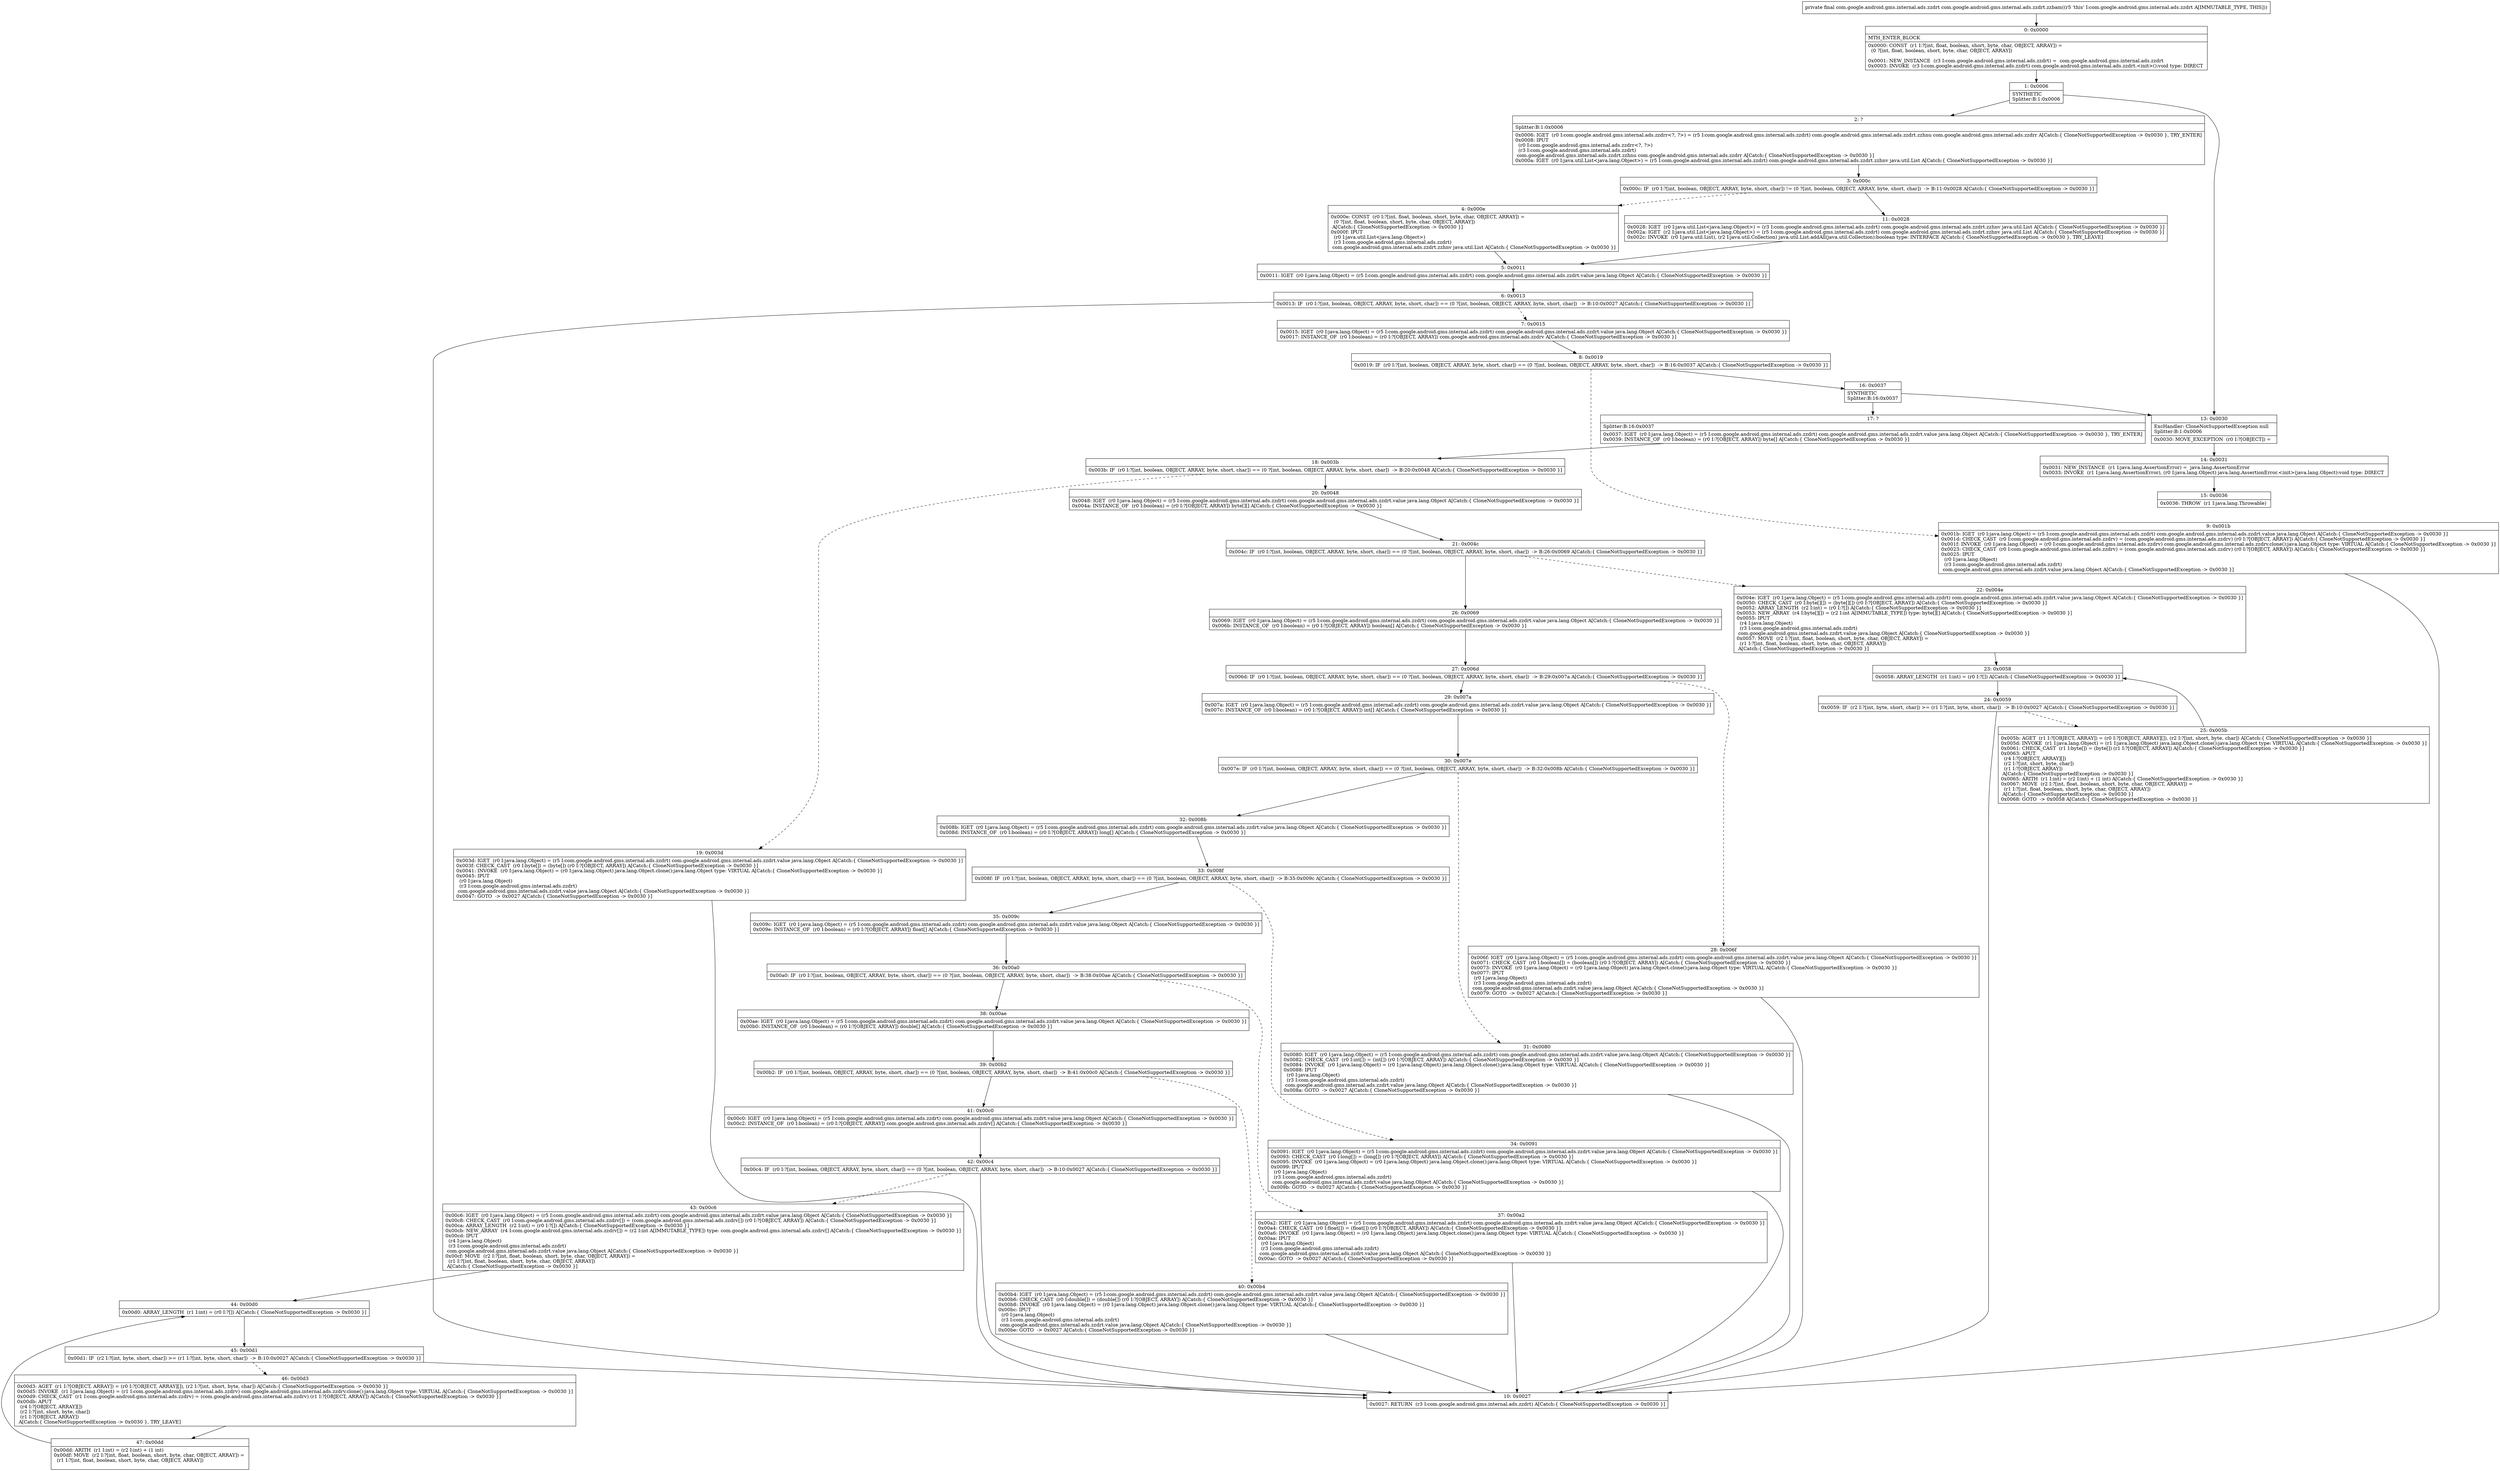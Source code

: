 digraph "CFG forcom.google.android.gms.internal.ads.zzdrt.zzbam()Lcom\/google\/android\/gms\/internal\/ads\/zzdrt;" {
Node_0 [shape=record,label="{0\:\ 0x0000|MTH_ENTER_BLOCK\l|0x0000: CONST  (r1 I:?[int, float, boolean, short, byte, char, OBJECT, ARRAY]) = \l  (0 ?[int, float, boolean, short, byte, char, OBJECT, ARRAY])\l \l0x0001: NEW_INSTANCE  (r3 I:com.google.android.gms.internal.ads.zzdrt) =  com.google.android.gms.internal.ads.zzdrt \l0x0003: INVOKE  (r3 I:com.google.android.gms.internal.ads.zzdrt) com.google.android.gms.internal.ads.zzdrt.\<init\>():void type: DIRECT \l}"];
Node_1 [shape=record,label="{1\:\ 0x0006|SYNTHETIC\lSplitter:B:1:0x0006\l}"];
Node_2 [shape=record,label="{2\:\ ?|Splitter:B:1:0x0006\l|0x0006: IGET  (r0 I:com.google.android.gms.internal.ads.zzdrr\<?, ?\>) = (r5 I:com.google.android.gms.internal.ads.zzdrt) com.google.android.gms.internal.ads.zzdrt.zzhnu com.google.android.gms.internal.ads.zzdrr A[Catch:\{ CloneNotSupportedException \-\> 0x0030 \}, TRY_ENTER]\l0x0008: IPUT  \l  (r0 I:com.google.android.gms.internal.ads.zzdrr\<?, ?\>)\l  (r3 I:com.google.android.gms.internal.ads.zzdrt)\l com.google.android.gms.internal.ads.zzdrt.zzhnu com.google.android.gms.internal.ads.zzdrr A[Catch:\{ CloneNotSupportedException \-\> 0x0030 \}]\l0x000a: IGET  (r0 I:java.util.List\<java.lang.Object\>) = (r5 I:com.google.android.gms.internal.ads.zzdrt) com.google.android.gms.internal.ads.zzdrt.zzhnv java.util.List A[Catch:\{ CloneNotSupportedException \-\> 0x0030 \}]\l}"];
Node_3 [shape=record,label="{3\:\ 0x000c|0x000c: IF  (r0 I:?[int, boolean, OBJECT, ARRAY, byte, short, char]) != (0 ?[int, boolean, OBJECT, ARRAY, byte, short, char])  \-\> B:11:0x0028 A[Catch:\{ CloneNotSupportedException \-\> 0x0030 \}]\l}"];
Node_4 [shape=record,label="{4\:\ 0x000e|0x000e: CONST  (r0 I:?[int, float, boolean, short, byte, char, OBJECT, ARRAY]) = \l  (0 ?[int, float, boolean, short, byte, char, OBJECT, ARRAY])\l A[Catch:\{ CloneNotSupportedException \-\> 0x0030 \}]\l0x000f: IPUT  \l  (r0 I:java.util.List\<java.lang.Object\>)\l  (r3 I:com.google.android.gms.internal.ads.zzdrt)\l com.google.android.gms.internal.ads.zzdrt.zzhnv java.util.List A[Catch:\{ CloneNotSupportedException \-\> 0x0030 \}]\l}"];
Node_5 [shape=record,label="{5\:\ 0x0011|0x0011: IGET  (r0 I:java.lang.Object) = (r5 I:com.google.android.gms.internal.ads.zzdrt) com.google.android.gms.internal.ads.zzdrt.value java.lang.Object A[Catch:\{ CloneNotSupportedException \-\> 0x0030 \}]\l}"];
Node_6 [shape=record,label="{6\:\ 0x0013|0x0013: IF  (r0 I:?[int, boolean, OBJECT, ARRAY, byte, short, char]) == (0 ?[int, boolean, OBJECT, ARRAY, byte, short, char])  \-\> B:10:0x0027 A[Catch:\{ CloneNotSupportedException \-\> 0x0030 \}]\l}"];
Node_7 [shape=record,label="{7\:\ 0x0015|0x0015: IGET  (r0 I:java.lang.Object) = (r5 I:com.google.android.gms.internal.ads.zzdrt) com.google.android.gms.internal.ads.zzdrt.value java.lang.Object A[Catch:\{ CloneNotSupportedException \-\> 0x0030 \}]\l0x0017: INSTANCE_OF  (r0 I:boolean) = (r0 I:?[OBJECT, ARRAY]) com.google.android.gms.internal.ads.zzdrv A[Catch:\{ CloneNotSupportedException \-\> 0x0030 \}]\l}"];
Node_8 [shape=record,label="{8\:\ 0x0019|0x0019: IF  (r0 I:?[int, boolean, OBJECT, ARRAY, byte, short, char]) == (0 ?[int, boolean, OBJECT, ARRAY, byte, short, char])  \-\> B:16:0x0037 A[Catch:\{ CloneNotSupportedException \-\> 0x0030 \}]\l}"];
Node_9 [shape=record,label="{9\:\ 0x001b|0x001b: IGET  (r0 I:java.lang.Object) = (r5 I:com.google.android.gms.internal.ads.zzdrt) com.google.android.gms.internal.ads.zzdrt.value java.lang.Object A[Catch:\{ CloneNotSupportedException \-\> 0x0030 \}]\l0x001d: CHECK_CAST  (r0 I:com.google.android.gms.internal.ads.zzdrv) = (com.google.android.gms.internal.ads.zzdrv) (r0 I:?[OBJECT, ARRAY]) A[Catch:\{ CloneNotSupportedException \-\> 0x0030 \}]\l0x001f: INVOKE  (r0 I:java.lang.Object) = (r0 I:com.google.android.gms.internal.ads.zzdrv) com.google.android.gms.internal.ads.zzdrv.clone():java.lang.Object type: VIRTUAL A[Catch:\{ CloneNotSupportedException \-\> 0x0030 \}]\l0x0023: CHECK_CAST  (r0 I:com.google.android.gms.internal.ads.zzdrv) = (com.google.android.gms.internal.ads.zzdrv) (r0 I:?[OBJECT, ARRAY]) A[Catch:\{ CloneNotSupportedException \-\> 0x0030 \}]\l0x0025: IPUT  \l  (r0 I:java.lang.Object)\l  (r3 I:com.google.android.gms.internal.ads.zzdrt)\l com.google.android.gms.internal.ads.zzdrt.value java.lang.Object A[Catch:\{ CloneNotSupportedException \-\> 0x0030 \}]\l}"];
Node_10 [shape=record,label="{10\:\ 0x0027|0x0027: RETURN  (r3 I:com.google.android.gms.internal.ads.zzdrt) A[Catch:\{ CloneNotSupportedException \-\> 0x0030 \}]\l}"];
Node_11 [shape=record,label="{11\:\ 0x0028|0x0028: IGET  (r0 I:java.util.List\<java.lang.Object\>) = (r3 I:com.google.android.gms.internal.ads.zzdrt) com.google.android.gms.internal.ads.zzdrt.zzhnv java.util.List A[Catch:\{ CloneNotSupportedException \-\> 0x0030 \}]\l0x002a: IGET  (r2 I:java.util.List\<java.lang.Object\>) = (r5 I:com.google.android.gms.internal.ads.zzdrt) com.google.android.gms.internal.ads.zzdrt.zzhnv java.util.List A[Catch:\{ CloneNotSupportedException \-\> 0x0030 \}]\l0x002c: INVOKE  (r0 I:java.util.List), (r2 I:java.util.Collection) java.util.List.addAll(java.util.Collection):boolean type: INTERFACE A[Catch:\{ CloneNotSupportedException \-\> 0x0030 \}, TRY_LEAVE]\l}"];
Node_13 [shape=record,label="{13\:\ 0x0030|ExcHandler: CloneNotSupportedException null\lSplitter:B:1:0x0006\l|0x0030: MOVE_EXCEPTION  (r0 I:?[OBJECT]) =  \l}"];
Node_14 [shape=record,label="{14\:\ 0x0031|0x0031: NEW_INSTANCE  (r1 I:java.lang.AssertionError) =  java.lang.AssertionError \l0x0033: INVOKE  (r1 I:java.lang.AssertionError), (r0 I:java.lang.Object) java.lang.AssertionError.\<init\>(java.lang.Object):void type: DIRECT \l}"];
Node_15 [shape=record,label="{15\:\ 0x0036|0x0036: THROW  (r1 I:java.lang.Throwable) \l}"];
Node_16 [shape=record,label="{16\:\ 0x0037|SYNTHETIC\lSplitter:B:16:0x0037\l}"];
Node_17 [shape=record,label="{17\:\ ?|Splitter:B:16:0x0037\l|0x0037: IGET  (r0 I:java.lang.Object) = (r5 I:com.google.android.gms.internal.ads.zzdrt) com.google.android.gms.internal.ads.zzdrt.value java.lang.Object A[Catch:\{ CloneNotSupportedException \-\> 0x0030 \}, TRY_ENTER]\l0x0039: INSTANCE_OF  (r0 I:boolean) = (r0 I:?[OBJECT, ARRAY]) byte[] A[Catch:\{ CloneNotSupportedException \-\> 0x0030 \}]\l}"];
Node_18 [shape=record,label="{18\:\ 0x003b|0x003b: IF  (r0 I:?[int, boolean, OBJECT, ARRAY, byte, short, char]) == (0 ?[int, boolean, OBJECT, ARRAY, byte, short, char])  \-\> B:20:0x0048 A[Catch:\{ CloneNotSupportedException \-\> 0x0030 \}]\l}"];
Node_19 [shape=record,label="{19\:\ 0x003d|0x003d: IGET  (r0 I:java.lang.Object) = (r5 I:com.google.android.gms.internal.ads.zzdrt) com.google.android.gms.internal.ads.zzdrt.value java.lang.Object A[Catch:\{ CloneNotSupportedException \-\> 0x0030 \}]\l0x003f: CHECK_CAST  (r0 I:byte[]) = (byte[]) (r0 I:?[OBJECT, ARRAY]) A[Catch:\{ CloneNotSupportedException \-\> 0x0030 \}]\l0x0041: INVOKE  (r0 I:java.lang.Object) = (r0 I:java.lang.Object) java.lang.Object.clone():java.lang.Object type: VIRTUAL A[Catch:\{ CloneNotSupportedException \-\> 0x0030 \}]\l0x0045: IPUT  \l  (r0 I:java.lang.Object)\l  (r3 I:com.google.android.gms.internal.ads.zzdrt)\l com.google.android.gms.internal.ads.zzdrt.value java.lang.Object A[Catch:\{ CloneNotSupportedException \-\> 0x0030 \}]\l0x0047: GOTO  \-\> 0x0027 A[Catch:\{ CloneNotSupportedException \-\> 0x0030 \}]\l}"];
Node_20 [shape=record,label="{20\:\ 0x0048|0x0048: IGET  (r0 I:java.lang.Object) = (r5 I:com.google.android.gms.internal.ads.zzdrt) com.google.android.gms.internal.ads.zzdrt.value java.lang.Object A[Catch:\{ CloneNotSupportedException \-\> 0x0030 \}]\l0x004a: INSTANCE_OF  (r0 I:boolean) = (r0 I:?[OBJECT, ARRAY]) byte[][] A[Catch:\{ CloneNotSupportedException \-\> 0x0030 \}]\l}"];
Node_21 [shape=record,label="{21\:\ 0x004c|0x004c: IF  (r0 I:?[int, boolean, OBJECT, ARRAY, byte, short, char]) == (0 ?[int, boolean, OBJECT, ARRAY, byte, short, char])  \-\> B:26:0x0069 A[Catch:\{ CloneNotSupportedException \-\> 0x0030 \}]\l}"];
Node_22 [shape=record,label="{22\:\ 0x004e|0x004e: IGET  (r0 I:java.lang.Object) = (r5 I:com.google.android.gms.internal.ads.zzdrt) com.google.android.gms.internal.ads.zzdrt.value java.lang.Object A[Catch:\{ CloneNotSupportedException \-\> 0x0030 \}]\l0x0050: CHECK_CAST  (r0 I:byte[][]) = (byte[][]) (r0 I:?[OBJECT, ARRAY]) A[Catch:\{ CloneNotSupportedException \-\> 0x0030 \}]\l0x0052: ARRAY_LENGTH  (r2 I:int) = (r0 I:?[]) A[Catch:\{ CloneNotSupportedException \-\> 0x0030 \}]\l0x0053: NEW_ARRAY  (r4 I:byte[][]) = (r2 I:int A[IMMUTABLE_TYPE]) type: byte[][] A[Catch:\{ CloneNotSupportedException \-\> 0x0030 \}]\l0x0055: IPUT  \l  (r4 I:java.lang.Object)\l  (r3 I:com.google.android.gms.internal.ads.zzdrt)\l com.google.android.gms.internal.ads.zzdrt.value java.lang.Object A[Catch:\{ CloneNotSupportedException \-\> 0x0030 \}]\l0x0057: MOVE  (r2 I:?[int, float, boolean, short, byte, char, OBJECT, ARRAY]) = \l  (r1 I:?[int, float, boolean, short, byte, char, OBJECT, ARRAY])\l A[Catch:\{ CloneNotSupportedException \-\> 0x0030 \}]\l}"];
Node_23 [shape=record,label="{23\:\ 0x0058|0x0058: ARRAY_LENGTH  (r1 I:int) = (r0 I:?[]) A[Catch:\{ CloneNotSupportedException \-\> 0x0030 \}]\l}"];
Node_24 [shape=record,label="{24\:\ 0x0059|0x0059: IF  (r2 I:?[int, byte, short, char]) \>= (r1 I:?[int, byte, short, char])  \-\> B:10:0x0027 A[Catch:\{ CloneNotSupportedException \-\> 0x0030 \}]\l}"];
Node_25 [shape=record,label="{25\:\ 0x005b|0x005b: AGET  (r1 I:?[OBJECT, ARRAY]) = (r0 I:?[OBJECT, ARRAY][]), (r2 I:?[int, short, byte, char]) A[Catch:\{ CloneNotSupportedException \-\> 0x0030 \}]\l0x005d: INVOKE  (r1 I:java.lang.Object) = (r1 I:java.lang.Object) java.lang.Object.clone():java.lang.Object type: VIRTUAL A[Catch:\{ CloneNotSupportedException \-\> 0x0030 \}]\l0x0061: CHECK_CAST  (r1 I:byte[]) = (byte[]) (r1 I:?[OBJECT, ARRAY]) A[Catch:\{ CloneNotSupportedException \-\> 0x0030 \}]\l0x0063: APUT  \l  (r4 I:?[OBJECT, ARRAY][])\l  (r2 I:?[int, short, byte, char])\l  (r1 I:?[OBJECT, ARRAY])\l A[Catch:\{ CloneNotSupportedException \-\> 0x0030 \}]\l0x0065: ARITH  (r1 I:int) = (r2 I:int) + (1 int) A[Catch:\{ CloneNotSupportedException \-\> 0x0030 \}]\l0x0067: MOVE  (r2 I:?[int, float, boolean, short, byte, char, OBJECT, ARRAY]) = \l  (r1 I:?[int, float, boolean, short, byte, char, OBJECT, ARRAY])\l A[Catch:\{ CloneNotSupportedException \-\> 0x0030 \}]\l0x0068: GOTO  \-\> 0x0058 A[Catch:\{ CloneNotSupportedException \-\> 0x0030 \}]\l}"];
Node_26 [shape=record,label="{26\:\ 0x0069|0x0069: IGET  (r0 I:java.lang.Object) = (r5 I:com.google.android.gms.internal.ads.zzdrt) com.google.android.gms.internal.ads.zzdrt.value java.lang.Object A[Catch:\{ CloneNotSupportedException \-\> 0x0030 \}]\l0x006b: INSTANCE_OF  (r0 I:boolean) = (r0 I:?[OBJECT, ARRAY]) boolean[] A[Catch:\{ CloneNotSupportedException \-\> 0x0030 \}]\l}"];
Node_27 [shape=record,label="{27\:\ 0x006d|0x006d: IF  (r0 I:?[int, boolean, OBJECT, ARRAY, byte, short, char]) == (0 ?[int, boolean, OBJECT, ARRAY, byte, short, char])  \-\> B:29:0x007a A[Catch:\{ CloneNotSupportedException \-\> 0x0030 \}]\l}"];
Node_28 [shape=record,label="{28\:\ 0x006f|0x006f: IGET  (r0 I:java.lang.Object) = (r5 I:com.google.android.gms.internal.ads.zzdrt) com.google.android.gms.internal.ads.zzdrt.value java.lang.Object A[Catch:\{ CloneNotSupportedException \-\> 0x0030 \}]\l0x0071: CHECK_CAST  (r0 I:boolean[]) = (boolean[]) (r0 I:?[OBJECT, ARRAY]) A[Catch:\{ CloneNotSupportedException \-\> 0x0030 \}]\l0x0073: INVOKE  (r0 I:java.lang.Object) = (r0 I:java.lang.Object) java.lang.Object.clone():java.lang.Object type: VIRTUAL A[Catch:\{ CloneNotSupportedException \-\> 0x0030 \}]\l0x0077: IPUT  \l  (r0 I:java.lang.Object)\l  (r3 I:com.google.android.gms.internal.ads.zzdrt)\l com.google.android.gms.internal.ads.zzdrt.value java.lang.Object A[Catch:\{ CloneNotSupportedException \-\> 0x0030 \}]\l0x0079: GOTO  \-\> 0x0027 A[Catch:\{ CloneNotSupportedException \-\> 0x0030 \}]\l}"];
Node_29 [shape=record,label="{29\:\ 0x007a|0x007a: IGET  (r0 I:java.lang.Object) = (r5 I:com.google.android.gms.internal.ads.zzdrt) com.google.android.gms.internal.ads.zzdrt.value java.lang.Object A[Catch:\{ CloneNotSupportedException \-\> 0x0030 \}]\l0x007c: INSTANCE_OF  (r0 I:boolean) = (r0 I:?[OBJECT, ARRAY]) int[] A[Catch:\{ CloneNotSupportedException \-\> 0x0030 \}]\l}"];
Node_30 [shape=record,label="{30\:\ 0x007e|0x007e: IF  (r0 I:?[int, boolean, OBJECT, ARRAY, byte, short, char]) == (0 ?[int, boolean, OBJECT, ARRAY, byte, short, char])  \-\> B:32:0x008b A[Catch:\{ CloneNotSupportedException \-\> 0x0030 \}]\l}"];
Node_31 [shape=record,label="{31\:\ 0x0080|0x0080: IGET  (r0 I:java.lang.Object) = (r5 I:com.google.android.gms.internal.ads.zzdrt) com.google.android.gms.internal.ads.zzdrt.value java.lang.Object A[Catch:\{ CloneNotSupportedException \-\> 0x0030 \}]\l0x0082: CHECK_CAST  (r0 I:int[]) = (int[]) (r0 I:?[OBJECT, ARRAY]) A[Catch:\{ CloneNotSupportedException \-\> 0x0030 \}]\l0x0084: INVOKE  (r0 I:java.lang.Object) = (r0 I:java.lang.Object) java.lang.Object.clone():java.lang.Object type: VIRTUAL A[Catch:\{ CloneNotSupportedException \-\> 0x0030 \}]\l0x0088: IPUT  \l  (r0 I:java.lang.Object)\l  (r3 I:com.google.android.gms.internal.ads.zzdrt)\l com.google.android.gms.internal.ads.zzdrt.value java.lang.Object A[Catch:\{ CloneNotSupportedException \-\> 0x0030 \}]\l0x008a: GOTO  \-\> 0x0027 A[Catch:\{ CloneNotSupportedException \-\> 0x0030 \}]\l}"];
Node_32 [shape=record,label="{32\:\ 0x008b|0x008b: IGET  (r0 I:java.lang.Object) = (r5 I:com.google.android.gms.internal.ads.zzdrt) com.google.android.gms.internal.ads.zzdrt.value java.lang.Object A[Catch:\{ CloneNotSupportedException \-\> 0x0030 \}]\l0x008d: INSTANCE_OF  (r0 I:boolean) = (r0 I:?[OBJECT, ARRAY]) long[] A[Catch:\{ CloneNotSupportedException \-\> 0x0030 \}]\l}"];
Node_33 [shape=record,label="{33\:\ 0x008f|0x008f: IF  (r0 I:?[int, boolean, OBJECT, ARRAY, byte, short, char]) == (0 ?[int, boolean, OBJECT, ARRAY, byte, short, char])  \-\> B:35:0x009c A[Catch:\{ CloneNotSupportedException \-\> 0x0030 \}]\l}"];
Node_34 [shape=record,label="{34\:\ 0x0091|0x0091: IGET  (r0 I:java.lang.Object) = (r5 I:com.google.android.gms.internal.ads.zzdrt) com.google.android.gms.internal.ads.zzdrt.value java.lang.Object A[Catch:\{ CloneNotSupportedException \-\> 0x0030 \}]\l0x0093: CHECK_CAST  (r0 I:long[]) = (long[]) (r0 I:?[OBJECT, ARRAY]) A[Catch:\{ CloneNotSupportedException \-\> 0x0030 \}]\l0x0095: INVOKE  (r0 I:java.lang.Object) = (r0 I:java.lang.Object) java.lang.Object.clone():java.lang.Object type: VIRTUAL A[Catch:\{ CloneNotSupportedException \-\> 0x0030 \}]\l0x0099: IPUT  \l  (r0 I:java.lang.Object)\l  (r3 I:com.google.android.gms.internal.ads.zzdrt)\l com.google.android.gms.internal.ads.zzdrt.value java.lang.Object A[Catch:\{ CloneNotSupportedException \-\> 0x0030 \}]\l0x009b: GOTO  \-\> 0x0027 A[Catch:\{ CloneNotSupportedException \-\> 0x0030 \}]\l}"];
Node_35 [shape=record,label="{35\:\ 0x009c|0x009c: IGET  (r0 I:java.lang.Object) = (r5 I:com.google.android.gms.internal.ads.zzdrt) com.google.android.gms.internal.ads.zzdrt.value java.lang.Object A[Catch:\{ CloneNotSupportedException \-\> 0x0030 \}]\l0x009e: INSTANCE_OF  (r0 I:boolean) = (r0 I:?[OBJECT, ARRAY]) float[] A[Catch:\{ CloneNotSupportedException \-\> 0x0030 \}]\l}"];
Node_36 [shape=record,label="{36\:\ 0x00a0|0x00a0: IF  (r0 I:?[int, boolean, OBJECT, ARRAY, byte, short, char]) == (0 ?[int, boolean, OBJECT, ARRAY, byte, short, char])  \-\> B:38:0x00ae A[Catch:\{ CloneNotSupportedException \-\> 0x0030 \}]\l}"];
Node_37 [shape=record,label="{37\:\ 0x00a2|0x00a2: IGET  (r0 I:java.lang.Object) = (r5 I:com.google.android.gms.internal.ads.zzdrt) com.google.android.gms.internal.ads.zzdrt.value java.lang.Object A[Catch:\{ CloneNotSupportedException \-\> 0x0030 \}]\l0x00a4: CHECK_CAST  (r0 I:float[]) = (float[]) (r0 I:?[OBJECT, ARRAY]) A[Catch:\{ CloneNotSupportedException \-\> 0x0030 \}]\l0x00a6: INVOKE  (r0 I:java.lang.Object) = (r0 I:java.lang.Object) java.lang.Object.clone():java.lang.Object type: VIRTUAL A[Catch:\{ CloneNotSupportedException \-\> 0x0030 \}]\l0x00aa: IPUT  \l  (r0 I:java.lang.Object)\l  (r3 I:com.google.android.gms.internal.ads.zzdrt)\l com.google.android.gms.internal.ads.zzdrt.value java.lang.Object A[Catch:\{ CloneNotSupportedException \-\> 0x0030 \}]\l0x00ac: GOTO  \-\> 0x0027 A[Catch:\{ CloneNotSupportedException \-\> 0x0030 \}]\l}"];
Node_38 [shape=record,label="{38\:\ 0x00ae|0x00ae: IGET  (r0 I:java.lang.Object) = (r5 I:com.google.android.gms.internal.ads.zzdrt) com.google.android.gms.internal.ads.zzdrt.value java.lang.Object A[Catch:\{ CloneNotSupportedException \-\> 0x0030 \}]\l0x00b0: INSTANCE_OF  (r0 I:boolean) = (r0 I:?[OBJECT, ARRAY]) double[] A[Catch:\{ CloneNotSupportedException \-\> 0x0030 \}]\l}"];
Node_39 [shape=record,label="{39\:\ 0x00b2|0x00b2: IF  (r0 I:?[int, boolean, OBJECT, ARRAY, byte, short, char]) == (0 ?[int, boolean, OBJECT, ARRAY, byte, short, char])  \-\> B:41:0x00c0 A[Catch:\{ CloneNotSupportedException \-\> 0x0030 \}]\l}"];
Node_40 [shape=record,label="{40\:\ 0x00b4|0x00b4: IGET  (r0 I:java.lang.Object) = (r5 I:com.google.android.gms.internal.ads.zzdrt) com.google.android.gms.internal.ads.zzdrt.value java.lang.Object A[Catch:\{ CloneNotSupportedException \-\> 0x0030 \}]\l0x00b6: CHECK_CAST  (r0 I:double[]) = (double[]) (r0 I:?[OBJECT, ARRAY]) A[Catch:\{ CloneNotSupportedException \-\> 0x0030 \}]\l0x00b8: INVOKE  (r0 I:java.lang.Object) = (r0 I:java.lang.Object) java.lang.Object.clone():java.lang.Object type: VIRTUAL A[Catch:\{ CloneNotSupportedException \-\> 0x0030 \}]\l0x00bc: IPUT  \l  (r0 I:java.lang.Object)\l  (r3 I:com.google.android.gms.internal.ads.zzdrt)\l com.google.android.gms.internal.ads.zzdrt.value java.lang.Object A[Catch:\{ CloneNotSupportedException \-\> 0x0030 \}]\l0x00be: GOTO  \-\> 0x0027 A[Catch:\{ CloneNotSupportedException \-\> 0x0030 \}]\l}"];
Node_41 [shape=record,label="{41\:\ 0x00c0|0x00c0: IGET  (r0 I:java.lang.Object) = (r5 I:com.google.android.gms.internal.ads.zzdrt) com.google.android.gms.internal.ads.zzdrt.value java.lang.Object A[Catch:\{ CloneNotSupportedException \-\> 0x0030 \}]\l0x00c2: INSTANCE_OF  (r0 I:boolean) = (r0 I:?[OBJECT, ARRAY]) com.google.android.gms.internal.ads.zzdrv[] A[Catch:\{ CloneNotSupportedException \-\> 0x0030 \}]\l}"];
Node_42 [shape=record,label="{42\:\ 0x00c4|0x00c4: IF  (r0 I:?[int, boolean, OBJECT, ARRAY, byte, short, char]) == (0 ?[int, boolean, OBJECT, ARRAY, byte, short, char])  \-\> B:10:0x0027 A[Catch:\{ CloneNotSupportedException \-\> 0x0030 \}]\l}"];
Node_43 [shape=record,label="{43\:\ 0x00c6|0x00c6: IGET  (r0 I:java.lang.Object) = (r5 I:com.google.android.gms.internal.ads.zzdrt) com.google.android.gms.internal.ads.zzdrt.value java.lang.Object A[Catch:\{ CloneNotSupportedException \-\> 0x0030 \}]\l0x00c8: CHECK_CAST  (r0 I:com.google.android.gms.internal.ads.zzdrv[]) = (com.google.android.gms.internal.ads.zzdrv[]) (r0 I:?[OBJECT, ARRAY]) A[Catch:\{ CloneNotSupportedException \-\> 0x0030 \}]\l0x00ca: ARRAY_LENGTH  (r2 I:int) = (r0 I:?[]) A[Catch:\{ CloneNotSupportedException \-\> 0x0030 \}]\l0x00cb: NEW_ARRAY  (r4 I:com.google.android.gms.internal.ads.zzdrv[]) = (r2 I:int A[IMMUTABLE_TYPE]) type: com.google.android.gms.internal.ads.zzdrv[] A[Catch:\{ CloneNotSupportedException \-\> 0x0030 \}]\l0x00cd: IPUT  \l  (r4 I:java.lang.Object)\l  (r3 I:com.google.android.gms.internal.ads.zzdrt)\l com.google.android.gms.internal.ads.zzdrt.value java.lang.Object A[Catch:\{ CloneNotSupportedException \-\> 0x0030 \}]\l0x00cf: MOVE  (r2 I:?[int, float, boolean, short, byte, char, OBJECT, ARRAY]) = \l  (r1 I:?[int, float, boolean, short, byte, char, OBJECT, ARRAY])\l A[Catch:\{ CloneNotSupportedException \-\> 0x0030 \}]\l}"];
Node_44 [shape=record,label="{44\:\ 0x00d0|0x00d0: ARRAY_LENGTH  (r1 I:int) = (r0 I:?[]) A[Catch:\{ CloneNotSupportedException \-\> 0x0030 \}]\l}"];
Node_45 [shape=record,label="{45\:\ 0x00d1|0x00d1: IF  (r2 I:?[int, byte, short, char]) \>= (r1 I:?[int, byte, short, char])  \-\> B:10:0x0027 A[Catch:\{ CloneNotSupportedException \-\> 0x0030 \}]\l}"];
Node_46 [shape=record,label="{46\:\ 0x00d3|0x00d3: AGET  (r1 I:?[OBJECT, ARRAY]) = (r0 I:?[OBJECT, ARRAY][]), (r2 I:?[int, short, byte, char]) A[Catch:\{ CloneNotSupportedException \-\> 0x0030 \}]\l0x00d5: INVOKE  (r1 I:java.lang.Object) = (r1 I:com.google.android.gms.internal.ads.zzdrv) com.google.android.gms.internal.ads.zzdrv.clone():java.lang.Object type: VIRTUAL A[Catch:\{ CloneNotSupportedException \-\> 0x0030 \}]\l0x00d9: CHECK_CAST  (r1 I:com.google.android.gms.internal.ads.zzdrv) = (com.google.android.gms.internal.ads.zzdrv) (r1 I:?[OBJECT, ARRAY]) A[Catch:\{ CloneNotSupportedException \-\> 0x0030 \}]\l0x00db: APUT  \l  (r4 I:?[OBJECT, ARRAY][])\l  (r2 I:?[int, short, byte, char])\l  (r1 I:?[OBJECT, ARRAY])\l A[Catch:\{ CloneNotSupportedException \-\> 0x0030 \}, TRY_LEAVE]\l}"];
Node_47 [shape=record,label="{47\:\ 0x00dd|0x00dd: ARITH  (r1 I:int) = (r2 I:int) + (1 int) \l0x00df: MOVE  (r2 I:?[int, float, boolean, short, byte, char, OBJECT, ARRAY]) = \l  (r1 I:?[int, float, boolean, short, byte, char, OBJECT, ARRAY])\l \l}"];
MethodNode[shape=record,label="{private final com.google.android.gms.internal.ads.zzdrt com.google.android.gms.internal.ads.zzdrt.zzbam((r5 'this' I:com.google.android.gms.internal.ads.zzdrt A[IMMUTABLE_TYPE, THIS])) }"];
MethodNode -> Node_0;
Node_0 -> Node_1;
Node_1 -> Node_2;
Node_1 -> Node_13;
Node_2 -> Node_3;
Node_3 -> Node_4[style=dashed];
Node_3 -> Node_11;
Node_4 -> Node_5;
Node_5 -> Node_6;
Node_6 -> Node_7[style=dashed];
Node_6 -> Node_10;
Node_7 -> Node_8;
Node_8 -> Node_9[style=dashed];
Node_8 -> Node_16;
Node_9 -> Node_10;
Node_11 -> Node_5;
Node_13 -> Node_14;
Node_14 -> Node_15;
Node_16 -> Node_17;
Node_16 -> Node_13;
Node_17 -> Node_18;
Node_18 -> Node_19[style=dashed];
Node_18 -> Node_20;
Node_19 -> Node_10;
Node_20 -> Node_21;
Node_21 -> Node_22[style=dashed];
Node_21 -> Node_26;
Node_22 -> Node_23;
Node_23 -> Node_24;
Node_24 -> Node_10;
Node_24 -> Node_25[style=dashed];
Node_25 -> Node_23;
Node_26 -> Node_27;
Node_27 -> Node_28[style=dashed];
Node_27 -> Node_29;
Node_28 -> Node_10;
Node_29 -> Node_30;
Node_30 -> Node_31[style=dashed];
Node_30 -> Node_32;
Node_31 -> Node_10;
Node_32 -> Node_33;
Node_33 -> Node_34[style=dashed];
Node_33 -> Node_35;
Node_34 -> Node_10;
Node_35 -> Node_36;
Node_36 -> Node_37[style=dashed];
Node_36 -> Node_38;
Node_37 -> Node_10;
Node_38 -> Node_39;
Node_39 -> Node_40[style=dashed];
Node_39 -> Node_41;
Node_40 -> Node_10;
Node_41 -> Node_42;
Node_42 -> Node_10;
Node_42 -> Node_43[style=dashed];
Node_43 -> Node_44;
Node_44 -> Node_45;
Node_45 -> Node_10;
Node_45 -> Node_46[style=dashed];
Node_46 -> Node_47;
Node_47 -> Node_44;
}


